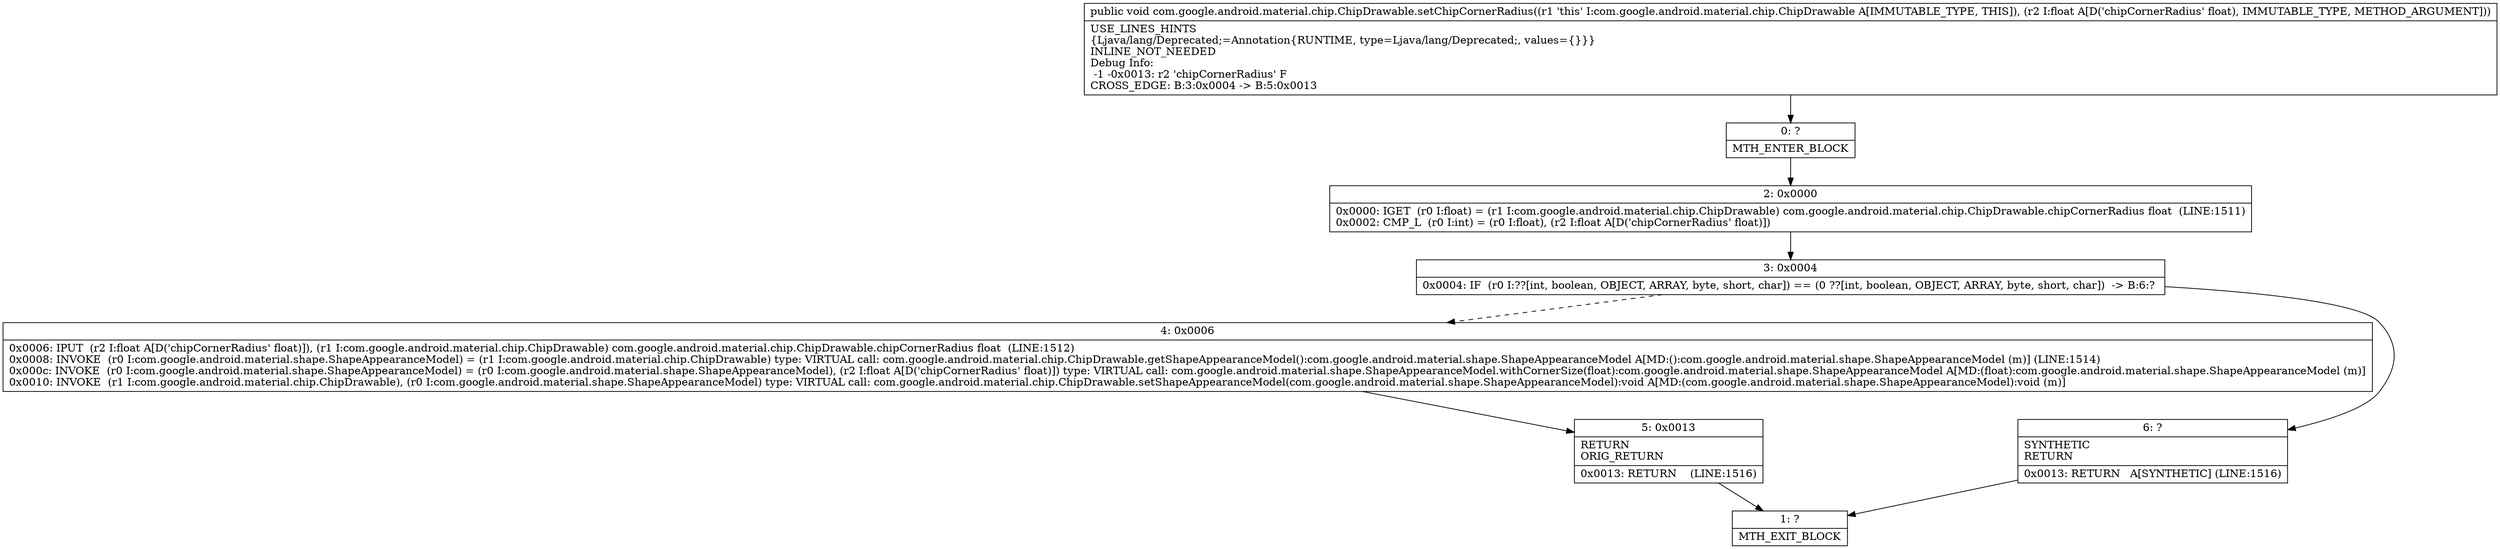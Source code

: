 digraph "CFG forcom.google.android.material.chip.ChipDrawable.setChipCornerRadius(F)V" {
Node_0 [shape=record,label="{0\:\ ?|MTH_ENTER_BLOCK\l}"];
Node_2 [shape=record,label="{2\:\ 0x0000|0x0000: IGET  (r0 I:float) = (r1 I:com.google.android.material.chip.ChipDrawable) com.google.android.material.chip.ChipDrawable.chipCornerRadius float  (LINE:1511)\l0x0002: CMP_L  (r0 I:int) = (r0 I:float), (r2 I:float A[D('chipCornerRadius' float)]) \l}"];
Node_3 [shape=record,label="{3\:\ 0x0004|0x0004: IF  (r0 I:??[int, boolean, OBJECT, ARRAY, byte, short, char]) == (0 ??[int, boolean, OBJECT, ARRAY, byte, short, char])  \-\> B:6:? \l}"];
Node_4 [shape=record,label="{4\:\ 0x0006|0x0006: IPUT  (r2 I:float A[D('chipCornerRadius' float)]), (r1 I:com.google.android.material.chip.ChipDrawable) com.google.android.material.chip.ChipDrawable.chipCornerRadius float  (LINE:1512)\l0x0008: INVOKE  (r0 I:com.google.android.material.shape.ShapeAppearanceModel) = (r1 I:com.google.android.material.chip.ChipDrawable) type: VIRTUAL call: com.google.android.material.chip.ChipDrawable.getShapeAppearanceModel():com.google.android.material.shape.ShapeAppearanceModel A[MD:():com.google.android.material.shape.ShapeAppearanceModel (m)] (LINE:1514)\l0x000c: INVOKE  (r0 I:com.google.android.material.shape.ShapeAppearanceModel) = (r0 I:com.google.android.material.shape.ShapeAppearanceModel), (r2 I:float A[D('chipCornerRadius' float)]) type: VIRTUAL call: com.google.android.material.shape.ShapeAppearanceModel.withCornerSize(float):com.google.android.material.shape.ShapeAppearanceModel A[MD:(float):com.google.android.material.shape.ShapeAppearanceModel (m)]\l0x0010: INVOKE  (r1 I:com.google.android.material.chip.ChipDrawable), (r0 I:com.google.android.material.shape.ShapeAppearanceModel) type: VIRTUAL call: com.google.android.material.chip.ChipDrawable.setShapeAppearanceModel(com.google.android.material.shape.ShapeAppearanceModel):void A[MD:(com.google.android.material.shape.ShapeAppearanceModel):void (m)]\l}"];
Node_5 [shape=record,label="{5\:\ 0x0013|RETURN\lORIG_RETURN\l|0x0013: RETURN    (LINE:1516)\l}"];
Node_1 [shape=record,label="{1\:\ ?|MTH_EXIT_BLOCK\l}"];
Node_6 [shape=record,label="{6\:\ ?|SYNTHETIC\lRETURN\l|0x0013: RETURN   A[SYNTHETIC] (LINE:1516)\l}"];
MethodNode[shape=record,label="{public void com.google.android.material.chip.ChipDrawable.setChipCornerRadius((r1 'this' I:com.google.android.material.chip.ChipDrawable A[IMMUTABLE_TYPE, THIS]), (r2 I:float A[D('chipCornerRadius' float), IMMUTABLE_TYPE, METHOD_ARGUMENT]))  | USE_LINES_HINTS\l\{Ljava\/lang\/Deprecated;=Annotation\{RUNTIME, type=Ljava\/lang\/Deprecated;, values=\{\}\}\}\lINLINE_NOT_NEEDED\lDebug Info:\l  \-1 \-0x0013: r2 'chipCornerRadius' F\lCROSS_EDGE: B:3:0x0004 \-\> B:5:0x0013\l}"];
MethodNode -> Node_0;Node_0 -> Node_2;
Node_2 -> Node_3;
Node_3 -> Node_4[style=dashed];
Node_3 -> Node_6;
Node_4 -> Node_5;
Node_5 -> Node_1;
Node_6 -> Node_1;
}

